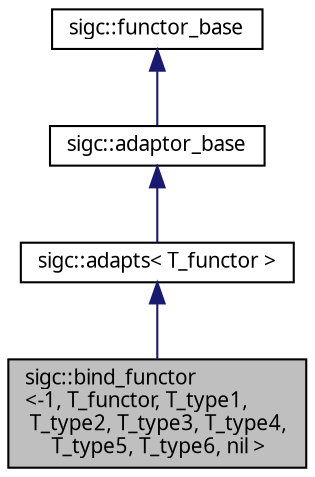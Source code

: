 digraph "sigc::bind_functor&lt;-1, T_functor, T_type1, T_type2, T_type3, T_type4, T_type5, T_type6, nil &gt;"
{
  edge [fontname="Sans",fontsize="10",labelfontname="Sans",labelfontsize="10"];
  node [fontname="Sans",fontsize="10",shape=record];
  Node1 [label="sigc::bind_functor\l\<-1, T_functor, T_type1,\l T_type2, T_type3, T_type4,\l T_type5, T_type6, nil \>",height=0.2,width=0.4,color="black", fillcolor="grey75", style="filled" fontcolor="black"];
  Node2 -> Node1 [dir="back",color="midnightblue",fontsize="10",style="solid",fontname="Sans"];
  Node2 [label="sigc::adapts\< T_functor \>",height=0.2,width=0.4,color="black", fillcolor="white", style="filled",URL="$structsigc_1_1adapts.html",tooltip="Base type for adaptors."];
  Node3 -> Node2 [dir="back",color="midnightblue",fontsize="10",style="solid",fontname="Sans"];
  Node3 [label="sigc::adaptor_base",height=0.2,width=0.4,color="black", fillcolor="white", style="filled",URL="$structsigc_1_1adaptor__base.html",tooltip="A hint to the compiler."];
  Node4 -> Node3 [dir="back",color="midnightblue",fontsize="10",style="solid",fontname="Sans"];
  Node4 [label="sigc::functor_base",height=0.2,width=0.4,color="black", fillcolor="white", style="filled",URL="$structsigc_1_1functor__base.html",tooltip="A hint to the compiler."];
}
